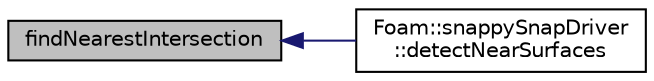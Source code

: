 digraph "findNearestIntersection"
{
  bgcolor="transparent";
  edge [fontname="Helvetica",fontsize="10",labelfontname="Helvetica",labelfontsize="10"];
  node [fontname="Helvetica",fontsize="10",shape=record];
  rankdir="LR";
  Node1 [label="findNearestIntersection",height=0.2,width=0.4,color="black", fillcolor="grey75", style="filled" fontcolor="black"];
  Node1 -> Node2 [dir="back",color="midnightblue",fontsize="10",style="solid",fontname="Helvetica"];
  Node2 [label="Foam::snappySnapDriver\l::detectNearSurfaces",height=0.2,width=0.4,color="black",URL="$classFoam_1_1snappySnapDriver.html#a1f0aa6841e7a037db0a22342f828e761",tooltip="Per patch point override displacement if in gap situation. "];
}
